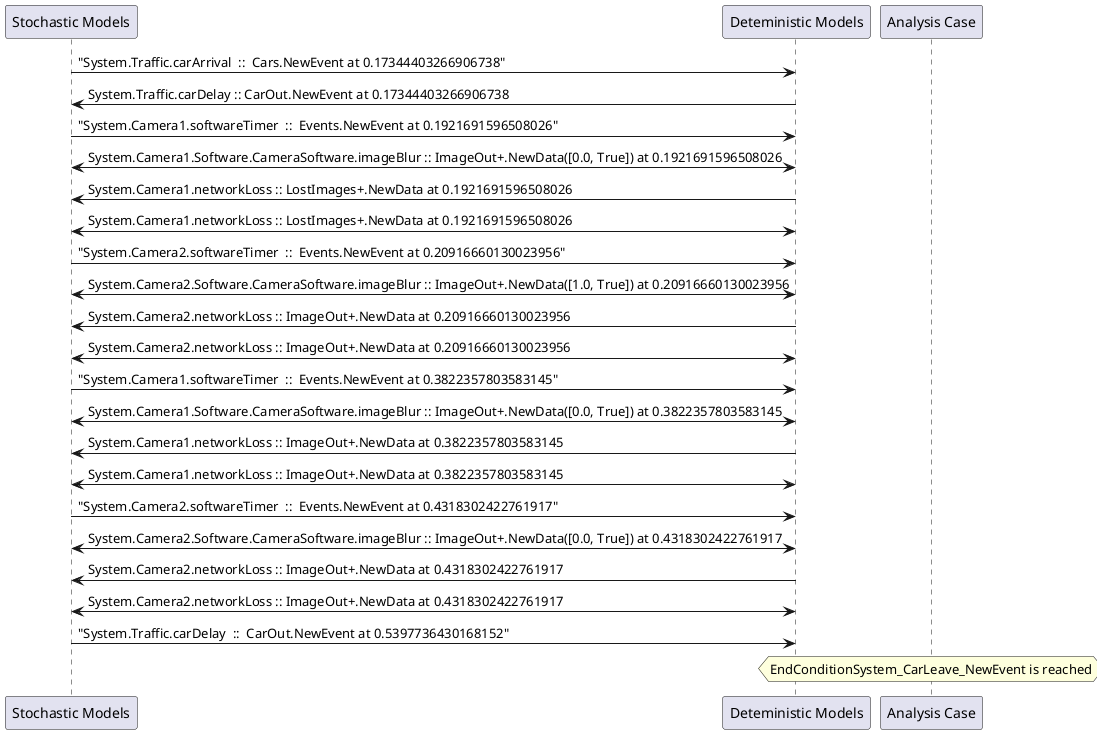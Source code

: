 
	@startuml
	participant "Stochastic Models" as stochmodel
	participant "Deteministic Models" as detmodel
	participant "Analysis Case" as analysis
	{4950_stop} stochmodel -> detmodel : "System.Traffic.carArrival  ::  Cars.NewEvent at 0.17344403266906738"
{4957_start} detmodel -> stochmodel : System.Traffic.carDelay :: CarOut.NewEvent at 0.17344403266906738
{4918_stop} stochmodel -> detmodel : "System.Camera1.softwareTimer  ::  Events.NewEvent at 0.1921691596508026"
detmodel <-> stochmodel : System.Camera1.Software.CameraSoftware.imageBlur :: ImageOut+.NewData([0.0, True]) at 0.1921691596508026
detmodel -> stochmodel : System.Camera1.networkLoss :: LostImages+.NewData at 0.1921691596508026
detmodel <-> stochmodel : System.Camera1.networkLoss :: LostImages+.NewData at 0.1921691596508026
{4934_stop} stochmodel -> detmodel : "System.Camera2.softwareTimer  ::  Events.NewEvent at 0.20916660130023956"
detmodel <-> stochmodel : System.Camera2.Software.CameraSoftware.imageBlur :: ImageOut+.NewData([1.0, True]) at 0.20916660130023956
detmodel -> stochmodel : System.Camera2.networkLoss :: ImageOut+.NewData at 0.20916660130023956
detmodel <-> stochmodel : System.Camera2.networkLoss :: ImageOut+.NewData at 0.20916660130023956
{4919_stop} stochmodel -> detmodel : "System.Camera1.softwareTimer  ::  Events.NewEvent at 0.3822357803583145"
detmodel <-> stochmodel : System.Camera1.Software.CameraSoftware.imageBlur :: ImageOut+.NewData([0.0, True]) at 0.3822357803583145
detmodel -> stochmodel : System.Camera1.networkLoss :: ImageOut+.NewData at 0.3822357803583145
detmodel <-> stochmodel : System.Camera1.networkLoss :: ImageOut+.NewData at 0.3822357803583145
{4935_stop} stochmodel -> detmodel : "System.Camera2.softwareTimer  ::  Events.NewEvent at 0.4318302422761917"
detmodel <-> stochmodel : System.Camera2.Software.CameraSoftware.imageBlur :: ImageOut+.NewData([0.0, True]) at 0.4318302422761917
detmodel -> stochmodel : System.Camera2.networkLoss :: ImageOut+.NewData at 0.4318302422761917
detmodel <-> stochmodel : System.Camera2.networkLoss :: ImageOut+.NewData at 0.4318302422761917
{4957_stop} stochmodel -> detmodel : "System.Traffic.carDelay  ::  CarOut.NewEvent at 0.5397736430168152"
{4957_start} <-> {4957_stop} : delay
hnote over analysis 
EndConditionSystem_CarLeave_NewEvent is reached
endnote
@enduml